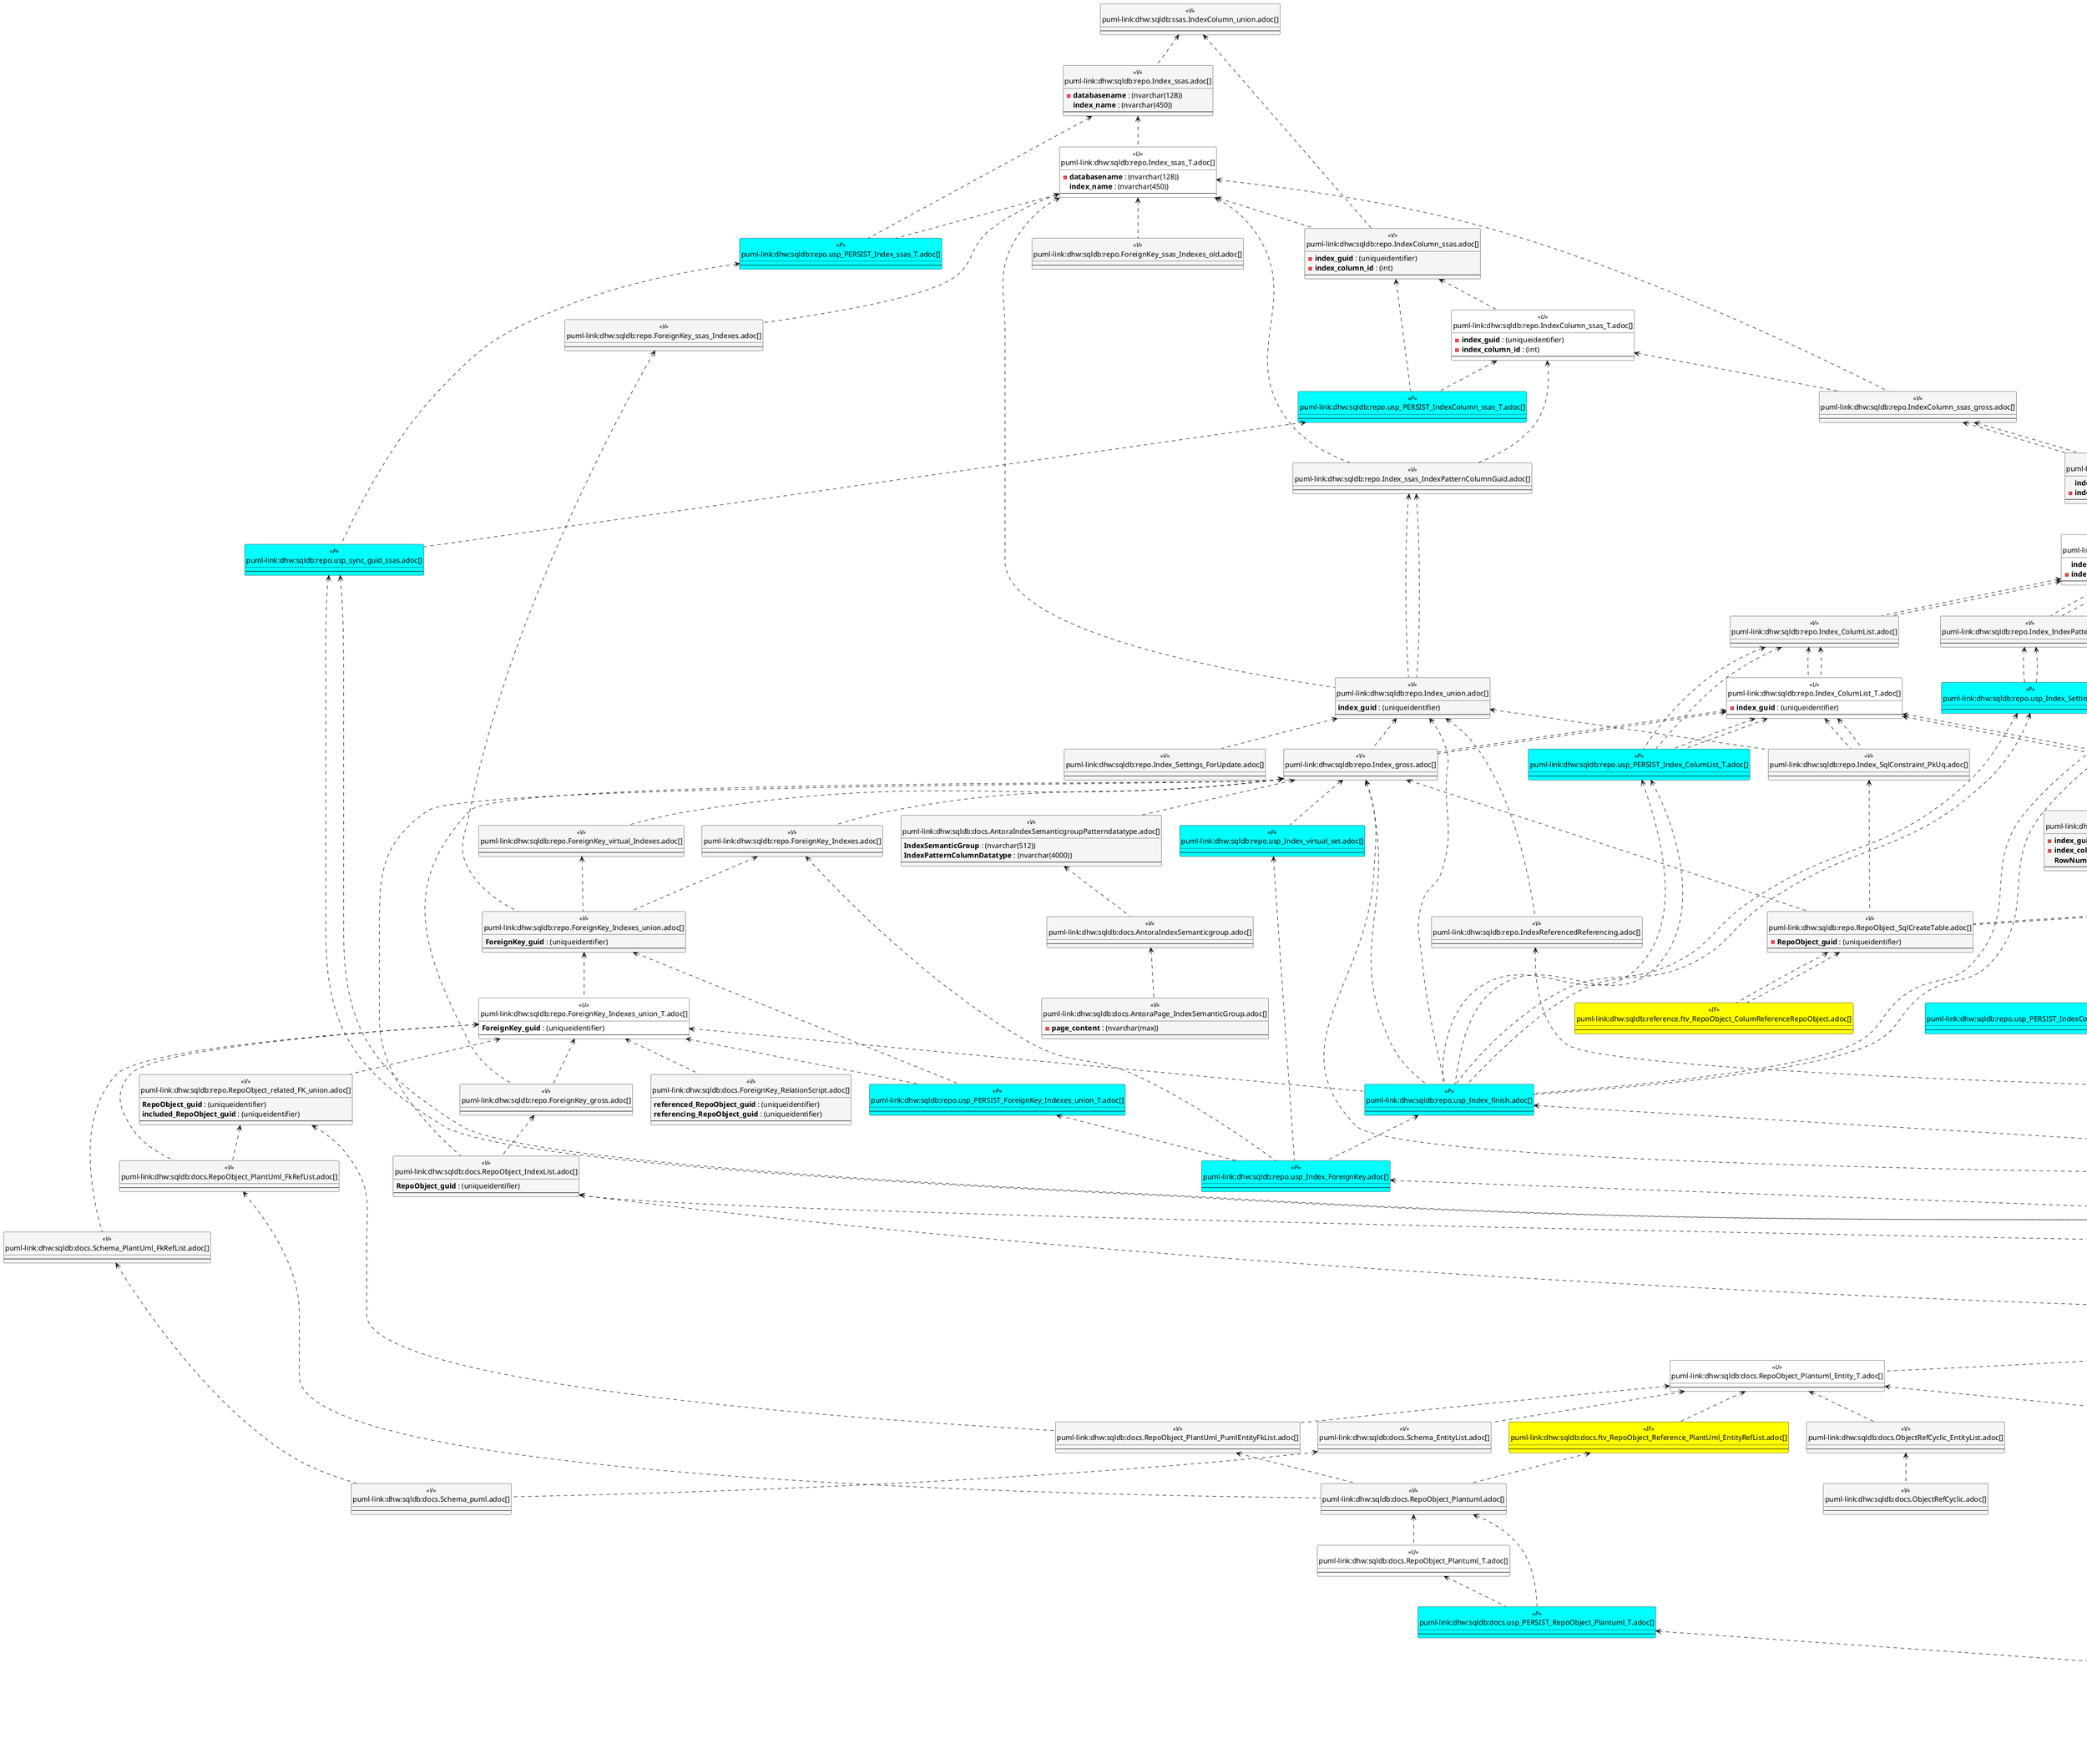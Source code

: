 @startuml
'Left to right direction
top to bottom direction
hide circle
'avoide "." issues:
set namespaceSeparator none


skinparam class {
  BackgroundColor White
  BackgroundColor<<FN>> Yellow
  BackgroundColor<<FS>> Yellow
  BackgroundColor<<FT>> LightGray
  BackgroundColor<<IF>> Yellow
  BackgroundColor<<IS>> Yellow
  BackgroundColor<<P>> Aqua
  BackgroundColor<<PC>> Aqua
  BackgroundColor<<SN>> Yellow
  BackgroundColor<<SO>> SlateBlue
  BackgroundColor<<TF>> LightGray
  BackgroundColor<<TR>> Tomato
  BackgroundColor<<U>> White
  BackgroundColor<<V>> WhiteSmoke
  BackgroundColor<<X>> Aqua
  BackgroundColor<<external>> AliceBlue
}


entity "puml-link:dhw:sqldb:docs.AntoraIndexSemanticgroup.adoc[]" as docs.AntoraIndexSemanticgroup << V >> {
  --
}

entity "puml-link:dhw:sqldb:docs.AntoraIndexSemanticgroupPatterndatatype.adoc[]" as docs.AntoraIndexSemanticgroupPatterndatatype << V >> {
  **IndexSemanticGroup** : (nvarchar(512))
  **IndexPatternColumnDatatype** : (nvarchar(4000))
  --
}

entity "puml-link:dhw:sqldb:docs.AntoraPage_IndexSemanticGroup.adoc[]" as docs.AntoraPage_IndexSemanticGroup << V >> {
  - **page_content** : (nvarchar(max))
  --
}

entity "puml-link:dhw:sqldb:docs.ForeignKey_RelationScript.adoc[]" as docs.ForeignKey_RelationScript << V >> {
  **referenced_RepoObject_guid** : (uniqueidentifier)
  **referencing_RepoObject_guid** : (uniqueidentifier)
  --
}

entity "puml-link:dhw:sqldb:docs.ftv_RepoObject_Reference_PlantUml_EntityRefList.adoc[]" as docs.ftv_RepoObject_Reference_PlantUml_EntityRefList << IF >> {
  --
}

entity "puml-link:dhw:sqldb:docs.ObjectRefCyclic.adoc[]" as docs.ObjectRefCyclic << V >> {
  --
}

entity "puml-link:dhw:sqldb:docs.ObjectRefCyclic_EntityList.adoc[]" as docs.ObjectRefCyclic_EntityList << V >> {
  --
}

entity "puml-link:dhw:sqldb:docs.RepoObject_Adoc.adoc[]" as docs.RepoObject_Adoc << V >> {
  --
}

entity "puml-link:dhw:sqldb:docs.RepoObject_Adoc_T.adoc[]" as docs.RepoObject_Adoc_T << U >> {
  --
}

entity "puml-link:dhw:sqldb:docs.RepoObject_ColumnList.adoc[]" as docs.RepoObject_ColumnList << V >> {
  --
}

entity "puml-link:dhw:sqldb:docs.RepoObject_ColumnList_T.adoc[]" as docs.RepoObject_ColumnList_T << U >> {
  - **RepoObject_guid** : (uniqueidentifier)
  --
}

entity "puml-link:dhw:sqldb:docs.RepoObject_IndexList.adoc[]" as docs.RepoObject_IndexList << V >> {
  **RepoObject_guid** : (uniqueidentifier)
  --
}

entity "puml-link:dhw:sqldb:docs.RepoObject_IndexList_T.adoc[]" as docs.RepoObject_IndexList_T << U >> {
  **RepoObject_guid** : (uniqueidentifier)
  --
}

entity "puml-link:dhw:sqldb:docs.RepoObject_Plantuml.adoc[]" as docs.RepoObject_Plantuml << V >> {
  --
}

entity "puml-link:dhw:sqldb:docs.RepoObject_Plantuml_Entity.adoc[]" as docs.RepoObject_Plantuml_Entity << V >> {
  --
}

entity "puml-link:dhw:sqldb:docs.RepoObject_Plantuml_Entity_T.adoc[]" as docs.RepoObject_Plantuml_Entity_T << U >> {
  --
}

entity "puml-link:dhw:sqldb:docs.RepoObject_PlantUml_FkRefList.adoc[]" as docs.RepoObject_PlantUml_FkRefList << V >> {
  --
}

entity "puml-link:dhw:sqldb:docs.RepoObject_PlantUml_PumlEntityFkList.adoc[]" as docs.RepoObject_PlantUml_PumlEntityFkList << V >> {
  --
}

entity "puml-link:dhw:sqldb:docs.RepoObject_Plantuml_T.adoc[]" as docs.RepoObject_Plantuml_T << U >> {
  --
}

entity "puml-link:dhw:sqldb:docs.Schema_EntityList.adoc[]" as docs.Schema_EntityList << V >> {
  --
}

entity "puml-link:dhw:sqldb:docs.Schema_PlantUml_FkRefList.adoc[]" as docs.Schema_PlantUml_FkRefList << V >> {
  --
}

entity "puml-link:dhw:sqldb:docs.Schema_puml.adoc[]" as docs.Schema_puml << V >> {
  --
}

entity "puml-link:dhw:sqldb:docs.usp_AntoraExport.adoc[]" as docs.usp_AntoraExport << P >> {
  --
}

entity "puml-link:dhw:sqldb:docs.usp_AntoraExport_ObjectPartialProperties.adoc[]" as docs.usp_AntoraExport_ObjectPartialProperties << P >> {
  --
}

entity "puml-link:dhw:sqldb:docs.usp_AntoraExport_ObjectPuml.adoc[]" as docs.usp_AntoraExport_ObjectPuml << P >> {
  --
}

entity "puml-link:dhw:sqldb:docs.usp_PERSIST_RepoObject_Adoc_T.adoc[]" as docs.usp_PERSIST_RepoObject_Adoc_T << P >> {
  --
}

entity "puml-link:dhw:sqldb:docs.usp_PERSIST_RepoObject_ColumnList_T.adoc[]" as docs.usp_PERSIST_RepoObject_ColumnList_T << P >> {
  --
}

entity "puml-link:dhw:sqldb:docs.usp_PERSIST_RepoObject_IndexList_T.adoc[]" as docs.usp_PERSIST_RepoObject_IndexList_T << P >> {
  --
}

entity "puml-link:dhw:sqldb:docs.usp_PERSIST_RepoObject_Plantuml_Entity_T.adoc[]" as docs.usp_PERSIST_RepoObject_Plantuml_Entity_T << P >> {
  --
}

entity "puml-link:dhw:sqldb:docs.usp_PERSIST_RepoObject_Plantuml_T.adoc[]" as docs.usp_PERSIST_RepoObject_Plantuml_T << P >> {
  --
}

entity "puml-link:dhw:sqldb:property.RepoObjectProperty_Collect_source_ROGross.adoc[]" as property.RepoObjectProperty_Collect_source_ROGross << V >> {
  - **RepoObject_guid** : (uniqueidentifier)
  - **property_name** : (varchar(39))
  --
}

entity "puml-link:dhw:sqldb:property.usp_RepoObject_Inheritance.adoc[]" as property.usp_RepoObject_Inheritance << P >> {
  --
}

entity "puml-link:dhw:sqldb:property.usp_RepoObjectProperty_collect.adoc[]" as property.usp_RepoObjectProperty_collect << P >> {
  --
}

entity "puml-link:dhw:sqldb:reference.ftv_RepoObject_ColumReferenceRepoObject.adoc[]" as reference.ftv_RepoObject_ColumReferenceRepoObject << IF >> {
  --
}

entity "puml-link:dhw:sqldb:repo.check_IndexColumn_virtual_referenced_setpoint.adoc[]" as repo.check_IndexColumn_virtual_referenced_setpoint << V >> {
  --
}

entity "puml-link:dhw:sqldb:repo.ForeignKey_gross.adoc[]" as repo.ForeignKey_gross << V >> {
  --
}

entity "puml-link:dhw:sqldb:repo.ForeignKey_Indexes.adoc[]" as repo.ForeignKey_Indexes << V >> {
  --
}

entity "puml-link:dhw:sqldb:repo.ForeignKey_Indexes_union.adoc[]" as repo.ForeignKey_Indexes_union << V >> {
  **ForeignKey_guid** : (uniqueidentifier)
  --
}

entity "puml-link:dhw:sqldb:repo.ForeignKey_Indexes_union_T.adoc[]" as repo.ForeignKey_Indexes_union_T << U >> {
  **ForeignKey_guid** : (uniqueidentifier)
  --
}

entity "puml-link:dhw:sqldb:repo.ForeignKey_ssas_Indexes.adoc[]" as repo.ForeignKey_ssas_Indexes << V >> {
  --
}

entity "puml-link:dhw:sqldb:repo.ForeignKey_ssas_Indexes_old.adoc[]" as repo.ForeignKey_ssas_Indexes_old << V >> {
  --
}

entity "puml-link:dhw:sqldb:repo.ForeignKey_virtual_Indexes.adoc[]" as repo.ForeignKey_virtual_Indexes << V >> {
  --
}

entity "puml-link:dhw:sqldb:repo.Index_ColumList.adoc[]" as repo.Index_ColumList << V >> {
  --
}

entity "puml-link:dhw:sqldb:repo.Index_ColumList_T.adoc[]" as repo.Index_ColumList_T << U >> {
  - **index_guid** : (uniqueidentifier)
  --
}

entity "puml-link:dhw:sqldb:repo.Index_gross.adoc[]" as repo.Index_gross << V >> {
  --
}

entity "puml-link:dhw:sqldb:repo.Index_IndexPattern.adoc[]" as repo.Index_IndexPattern << V >> {
  --
}

entity "puml-link:dhw:sqldb:repo.Index_referencing_IndexPatternColumnGuid.adoc[]" as repo.Index_referencing_IndexPatternColumnGuid << V >> {
  **source_index_guid** : (uniqueidentifier)
  **referencing_RepoObject_guid** : (uniqueidentifier)
  --
}

entity "puml-link:dhw:sqldb:repo.Index_Settings_ForUpdate.adoc[]" as repo.Index_Settings_ForUpdate << V >> {
  --
}

entity "puml-link:dhw:sqldb:repo.Index_SqlConstraint_PkUq.adoc[]" as repo.Index_SqlConstraint_PkUq << V >> {
  --
}

entity "puml-link:dhw:sqldb:repo.Index_ssas.adoc[]" as repo.Index_ssas << V >> {
  - **databasename** : (nvarchar(128))
  **index_name** : (nvarchar(450))
  --
}

entity "puml-link:dhw:sqldb:repo.Index_ssas_IndexPatternColumnGuid.adoc[]" as repo.Index_ssas_IndexPatternColumnGuid << V >> {
  --
}

entity "puml-link:dhw:sqldb:repo.Index_ssas_T.adoc[]" as repo.Index_ssas_T << U >> {
  - **databasename** : (nvarchar(128))
  **index_name** : (nvarchar(450))
  --
}

entity "puml-link:dhw:sqldb:repo.Index_union.adoc[]" as repo.Index_union << V >> {
  **index_guid** : (uniqueidentifier)
  --
}

entity "puml-link:dhw:sqldb:repo.IndexColumn_ReferencedReferencing_HasFullColumnsInReferencing.adoc[]" as repo.IndexColumn_ReferencedReferencing_HasFullColumnsInReferencing << V >> {
  - **index_guid** : (uniqueidentifier)
  - **index_column_id** : (int)
  **RowNumberInReferencing** : (bigint)
  --
}

entity "puml-link:dhw:sqldb:repo.IndexColumn_ReferencedReferencing_HasFullColumnsInReferencing_check.adoc[]" as repo.IndexColumn_ReferencedReferencing_HasFullColumnsInReferencing_check << V >> {
  --
}

entity "puml-link:dhw:sqldb:repo.IndexColumn_ReferencedReferencing_HasFullColumnsInReferencing_T.adoc[]" as repo.IndexColumn_ReferencedReferencing_HasFullColumnsInReferencing_T << U >> {
  **index_guid** : (uniqueidentifier)
  - **index_column_id** : (int)
  **RowNumberInReferencing** : (bigint)
  --
}

entity "puml-link:dhw:sqldb:repo.IndexColumn_ssas.adoc[]" as repo.IndexColumn_ssas << V >> {
  - **index_guid** : (uniqueidentifier)
  - **index_column_id** : (int)
  --
}

entity "puml-link:dhw:sqldb:repo.IndexColumn_ssas_gross.adoc[]" as repo.IndexColumn_ssas_gross << V >> {
  --
}

entity "puml-link:dhw:sqldb:repo.IndexColumn_ssas_T.adoc[]" as repo.IndexColumn_ssas_T << U >> {
  - **index_guid** : (uniqueidentifier)
  - **index_column_id** : (int)
  --
}

entity "puml-link:dhw:sqldb:repo.IndexColumn_union.adoc[]" as repo.IndexColumn_union << V >> {
  **index_guid** : (uniqueidentifier)
  - **index_column_id** : (int)
  --
}

entity "puml-link:dhw:sqldb:repo.IndexColumn_union_T.adoc[]" as repo.IndexColumn_union_T << U >> {
  **index_guid** : (uniqueidentifier)
  - **index_column_id** : (int)
  --
}

entity "puml-link:dhw:sqldb:repo.IndexColumn_virtual_referenced_setpoint.adoc[]" as repo.IndexColumn_virtual_referenced_setpoint << V >> {
  - **index_guid** : (uniqueidentifier)
  - **index_column_id** : (int)
  --
}

entity "puml-link:dhw:sqldb:repo.IndexReferencedReferencing.adoc[]" as repo.IndexReferencedReferencing << V >> {
  --
}

entity "puml-link:dhw:sqldb:repo.IndexReferencedReferencing_HasFullColumnsInReferencing.adoc[]" as repo.IndexReferencedReferencing_HasFullColumnsInReferencing << V >> {
  --
}

entity "puml-link:dhw:sqldb:repo.RepoObject_ColumnList.adoc[]" as repo.RepoObject_ColumnList << V >> {
  --
}

entity "puml-link:dhw:sqldb:repo.RepoObject_gross2.adoc[]" as repo.RepoObject_gross2 << V >> {
  --
}

entity "puml-link:dhw:sqldb:repo.RepoObject_related_FK_union.adoc[]" as repo.RepoObject_related_FK_union << V >> {
  **RepoObject_guid** : (uniqueidentifier)
  **included_RepoObject_guid** : (uniqueidentifier)
  --
}

entity "puml-link:dhw:sqldb:repo.RepoObject_SqlCreateTable.adoc[]" as repo.RepoObject_SqlCreateTable << V >> {
  - **RepoObject_guid** : (uniqueidentifier)
  --
}

entity "puml-link:dhw:sqldb:repo.RepoObjectColumn_gross2.adoc[]" as repo.RepoObjectColumn_gross2 << V >> {
  --
}

entity "puml-link:dhw:sqldb:repo.usp_Index_finish.adoc[]" as repo.usp_Index_finish << P >> {
  --
}

entity "puml-link:dhw:sqldb:repo.usp_Index_ForeignKey.adoc[]" as repo.usp_Index_ForeignKey << P >> {
  --
}

entity "puml-link:dhw:sqldb:repo.usp_index_inheritance.adoc[]" as repo.usp_index_inheritance << P >> {
  --
}

entity "puml-link:dhw:sqldb:repo.usp_Index_Settings.adoc[]" as repo.usp_Index_Settings << P >> {
  --
}

entity "puml-link:dhw:sqldb:repo.usp_Index_virtual_set.adoc[]" as repo.usp_Index_virtual_set << P >> {
  --
}

entity "puml-link:dhw:sqldb:repo.usp_main.adoc[]" as repo.usp_main << P >> {
  --
}

entity "puml-link:dhw:sqldb:repo.usp_PERSIST_ForeignKey_Indexes_union_T.adoc[]" as repo.usp_PERSIST_ForeignKey_Indexes_union_T << P >> {
  --
}

entity "puml-link:dhw:sqldb:repo.usp_PERSIST_Index_ColumList_T.adoc[]" as repo.usp_PERSIST_Index_ColumList_T << P >> {
  --
}

entity "puml-link:dhw:sqldb:repo.usp_PERSIST_Index_ssas_T.adoc[]" as repo.usp_PERSIST_Index_ssas_T << P >> {
  --
}

entity "puml-link:dhw:sqldb:repo.usp_PERSIST_IndexColumn_ReferencedReferencing_HasFullColumnsInReferencing_T.adoc[]" as repo.usp_PERSIST_IndexColumn_ReferencedReferencing_HasFullColumnsInReferencing_T << P >> {
  --
}

entity "puml-link:dhw:sqldb:repo.usp_PERSIST_IndexColumn_ssas_T.adoc[]" as repo.usp_PERSIST_IndexColumn_ssas_T << P >> {
  --
}

entity "puml-link:dhw:sqldb:repo.usp_PERSIST_IndexColumn_union_T.adoc[]" as repo.usp_PERSIST_IndexColumn_union_T << P >> {
  --
}

entity "puml-link:dhw:sqldb:repo.usp_sync_guid_ssas.adoc[]" as repo.usp_sync_guid_ssas << P >> {
  --
}

entity "puml-link:dhw:sqldb:ssas.IndexColumn_union.adoc[]" as ssas.IndexColumn_union << V >> {
  --
}

entity "puml-link:dhw:sqldb:uspgenerator.GeneratorUspStep_Persistence_src.adoc[]" as uspgenerator.GeneratorUspStep_Persistence_src << V >> {
  - **usp_id** : (int)
  --
}

entity "puml-link:dhw:sqldb:uspgenerator.usp_GeneratorUsp_insert_update_persistence.adoc[]" as uspgenerator.usp_GeneratorUsp_insert_update_persistence << P >> {
  --
}

docs.AntoraIndexSemanticgroup <.. docs.AntoraPage_IndexSemanticGroup
docs.AntoraIndexSemanticgroupPatterndatatype <.. docs.AntoraIndexSemanticgroup
docs.ftv_RepoObject_Reference_PlantUml_EntityRefList <.. docs.RepoObject_Plantuml
docs.ObjectRefCyclic_EntityList <.. docs.ObjectRefCyclic
docs.RepoObject_Adoc <.. docs.RepoObject_Adoc_T
docs.RepoObject_Adoc <.. docs.usp_PERSIST_RepoObject_Adoc_T
docs.REpoObject_Adoc_T <.. docs.usp_PERSIST_RepoObject_Adoc_T
docs.RepoObject_ColumnList <.. docs.RepoObject_ColumnList_T
docs.RepoObject_ColumnList <.. docs.usp_PERSIST_RepoObject_ColumnList_T
docs.RepoObject_ColumnList <.. docs.RepoObject_ColumnList_T
docs.RepoObject_ColumnList <.. docs.usp_PERSIST_RepoObject_ColumnList_T
docs.RepoObject_ColumnList_T <.. docs.RepoObject_Adoc
docs.RepoObject_ColumnList_T <.. docs.RepoObject_Plantuml_Entity
docs.RepoObject_ColumnList_T <.. docs.usp_PERSIST_RepoObject_ColumnList_T
docs.RepoObject_ColumnList_T <.. docs.RepoObject_Adoc
docs.RepoObject_ColumnList_T <.. docs.RepoObject_Plantuml_Entity
docs.RepoObject_ColumnList_T <.. docs.usp_PERSIST_RepoObject_ColumnList_T
docs.RepoObject_IndexList <.. docs.RepoObject_IndexList_T
docs.RepoObject_IndexList <.. docs.usp_PERSIST_RepoObject_IndexList_T
docs.RepoObject_IndexList_T <.. docs.RepoObject_Adoc
docs.RepoObject_IndexList_T <.. docs.RepoObject_Plantuml_Entity
docs.RepoObject_IndexList_T <.. docs.usp_PERSIST_RepoObject_IndexList_T
docs.RepoObject_Plantuml <.. docs.RepoObject_Plantuml_T
docs.RepoObject_Plantuml <.. docs.usp_PERSIST_RepoObject_Plantuml_T
docs.RepoObject_Plantuml_Entity <.. docs.RepoObject_Plantuml_Entity_T
docs.RepoObject_Plantuml_Entity <.. docs.usp_PERSIST_RepoObject_Plantuml_Entity_T
docs.RepoObject_Plantuml_Entity_T <.. docs.usp_PERSIST_RepoObject_Plantuml_Entity_T
docs.RepoObject_Plantuml_Entity_T <.. docs.ftv_RepoObject_Reference_PlantUml_EntityRefList
docs.RepoObject_Plantuml_Entity_T <.. docs.RepoObject_PlantUml_PumlEntityFkList
docs.RepoObject_Plantuml_Entity_T <.. docs.ObjectRefCyclic_EntityList
docs.RepoObject_Plantuml_Entity_T <.. docs.Schema_EntityList
docs.RepoObject_PlantUml_FkRefList <.. docs.RepoObject_Plantuml
docs.RepoObject_PlantUml_PumlEntityFkList <.. docs.RepoObject_Plantuml
docs.RepoObject_Plantuml_T <.. docs.usp_PERSIST_RepoObject_Plantuml_T
docs.Schema_EntityList <.. docs.Schema_puml
docs.Schema_PlantUml_FkRefList <.. docs.Schema_puml
docs.usp_AntoraExport_ObjectPartialProperties <.. docs.usp_AntoraExport
docs.usp_AntoraExport_ObjectPuml <.. docs.usp_AntoraExport
docs.usp_AntoraExport_ObjectPuml <.. docs.usp_AntoraExport
docs.usp_PERSIST_RepoObject_Adoc_T <.. docs.usp_AntoraExport_ObjectPartialProperties
docs.usp_PERSIST_RepoObject_ColumnList_T <.. docs.usp_AntoraExport_ObjectPartialProperties
docs.usp_PERSIST_RepoObject_ColumnList_T <.. docs.usp_AntoraExport_ObjectPartialProperties
docs.usp_PERSIST_RepoObject_IndexList_T <.. docs.usp_AntoraExport_ObjectPartialProperties
docs.usp_PERSIST_RepoObject_Plantuml_Entity_T <.. docs.usp_AntoraExport_ObjectPuml
docs.usp_PERSIST_RepoObject_Plantuml_T <.. docs.usp_AntoraExport_ObjectPuml
property.RepoObjectProperty_Collect_source_ROGross <.. property.usp_RepoObjectProperty_collect
property.RepoObjectProperty_Collect_source_ROGross <.. property.usp_RepoObjectProperty_collect
property.usp_RepoObject_Inheritance <.. repo.usp_main
property.usp_RepoObject_Inheritance <.. repo.usp_main
property.usp_RepoObjectProperty_collect <.. repo.usp_main
property.usp_RepoObjectProperty_collect <.. property.usp_RepoObject_Inheritance
property.usp_RepoObjectProperty_collect <.. repo.usp_main
property.usp_RepoObjectProperty_collect <.. property.usp_RepoObject_Inheritance
repo.ForeignKey_gross <.. docs.RepoObject_IndexList
repo.ForeignKey_Indexes <.. repo.ForeignKey_Indexes_union
repo.ForeignKey_Indexes <.. repo.usp_Index_ForeignKey
repo.ForeignKey_Indexes_union <.. repo.ForeignKey_Indexes_union_T
repo.ForeignKey_Indexes_union <.. repo.usp_PERSIST_ForeignKey_Indexes_union_T
repo.ForeignKey_Indexes_union_T <.. repo.usp_Index_finish
repo.ForeignKey_Indexes_union_T <.. docs.ForeignKey_RelationScript
repo.ForeignKey_Indexes_union_T <.. repo.ForeignKey_gross
repo.ForeignKey_Indexes_union_T <.. repo.RepoObject_related_FK_union
repo.ForeignKey_Indexes_union_T <.. docs.RepoObject_PlantUml_FkRefList
repo.ForeignKey_Indexes_union_T <.. repo.usp_PERSIST_ForeignKey_Indexes_union_T
repo.ForeignKey_Indexes_union_T <.. docs.Schema_PlantUml_FkRefList
repo.ForeignKey_ssas_Indexes <.. repo.ForeignKey_Indexes_union
repo.ForeignKey_virtual_Indexes <.. repo.ForeignKey_Indexes_union
repo.Index_ColumList <.. repo.Index_ColumList_T
repo.Index_ColumList <.. repo.usp_PERSIST_Index_ColumList_T
repo.Index_ColumList <.. repo.Index_ColumList_T
repo.Index_ColumList <.. repo.usp_PERSIST_Index_ColumList_T
repo.Index_ColumList_T <.. repo.Index_SqlConstraint_PkUq
repo.Index_ColumList_T <.. uspgenerator.GeneratorUspStep_Persistence_src
repo.Index_ColumList_T <.. repo.Index_gross
repo.Index_ColumList_T <.. repo.usp_PERSIST_Index_ColumList_T
repo.Index_ColumList_T <.. repo.Index_SqlConstraint_PkUq
repo.Index_ColumList_T <.. uspgenerator.GeneratorUspStep_Persistence_src
repo.Index_ColumList_T <.. repo.Index_gross
repo.Index_ColumList_T <.. repo.usp_PERSIST_Index_ColumList_T
repo.Index_gross <.. repo.RepoObject_SqlCreateTable
repo.Index_gross <.. repo.usp_index_inheritance
repo.Index_gross <.. repo.usp_Index_virtual_set
repo.Index_gross <.. repo.ForeignKey_Indexes
repo.Index_gross <.. repo.ForeignKey_virtual_Indexes
repo.Index_gross <.. repo.usp_Index_finish
repo.Index_gross <.. docs.RepoObject_IndexList
repo.Index_gross <.. docs.AntoraIndexSemanticgroupPatterndatatype
repo.Index_gross <.. repo.ForeignKey_gross
repo.Index_IndexPattern <.. repo.usp_Index_Settings
repo.Index_IndexPattern <.. repo.usp_Index_Settings
repo.Index_referencing_IndexPatternColumnGuid <.. repo.IndexReferencedReferencing_HasFullColumnsInReferencing
repo.Index_referencing_IndexPatternColumnGuid <.. repo.IndexReferencedReferencing_HasFullColumnsInReferencing
repo.Index_SqlConstraint_PkUq <.. repo.RepoObject_SqlCreateTable
repo.Index_ssas <.. repo.Index_ssas_T
repo.Index_ssas <.. repo.usp_PERSIST_Index_ssas_T
repo.Index_ssas_IndexPatternColumnGuid <.. repo.Index_union
repo.Index_ssas_IndexPatternColumnGuid <.. repo.Index_union
repo.Index_ssas_T <.. repo.Index_union
repo.Index_ssas_T <.. repo.IndexColumn_ssas
repo.Index_ssas_T <.. repo.Index_ssas_IndexPatternColumnGuid
repo.Index_ssas_T <.. repo.usp_PERSIST_Index_ssas_T
repo.Index_ssas_T <.. repo.ForeignKey_ssas_Indexes
repo.Index_ssas_T <.. repo.IndexColumn_ssas_gross
repo.Index_ssas_T <.. repo.ForeignKey_ssas_Indexes_old
repo.Index_union <.. repo.IndexReferencedReferencing
repo.Index_union <.. repo.Index_SqlConstraint_PkUq
repo.Index_union <.. repo.Index_gross
repo.Index_union <.. repo.usp_Index_finish
repo.Index_union <.. repo.Index_Settings_ForUpdate
repo.IndexColumn_ReferencedReferencing_HasFullColumnsInReferencing <.. repo.IndexColumn_ReferencedReferencing_HasFullColumnsInReferencing_T
repo.IndexColumn_ReferencedReferencing_HasFullColumnsInReferencing <.. repo.usp_PERSIST_IndexColumn_ReferencedReferencing_HasFullColumnsInReferencing_T
repo.IndexColumn_ReferencedReferencing_HasFullColumnsInReferencing <.. repo.IndexColumn_ReferencedReferencing_HasFullColumnsInReferencing_T
repo.IndexColumn_ReferencedReferencing_HasFullColumnsInReferencing <.. repo.usp_PERSIST_IndexColumn_ReferencedReferencing_HasFullColumnsInReferencing_T
repo.IndexColumn_ReferencedReferencing_HasFullColumnsInReferencing_T <.. repo.Index_referencing_IndexPatternColumnGuid
repo.IndexColumn_ReferencedReferencing_HasFullColumnsInReferencing_T <.. repo.usp_PERSIST_IndexColumn_ReferencedReferencing_HasFullColumnsInReferencing_T
repo.IndexColumn_ReferencedReferencing_HasFullColumnsInReferencing_T <.. repo.IndexColumn_ReferencedReferencing_HasFullColumnsInReferencing_check
repo.IndexColumn_ReferencedReferencing_HasFullColumnsInReferencing_T <.. repo.IndexColumn_virtual_referenced_setpoint
repo.IndexColumn_ReferencedReferencing_HasFullColumnsInReferencing_T <.. repo.IndexReferencedReferencing_HasFullColumnsInReferencing
repo.IndexColumn_ReferencedReferencing_HasFullColumnsInReferencing_T <.. repo.Index_referencing_IndexPatternColumnGuid
repo.IndexColumn_ReferencedReferencing_HasFullColumnsInReferencing_T <.. repo.usp_PERSIST_IndexColumn_ReferencedReferencing_HasFullColumnsInReferencing_T
repo.IndexColumn_ReferencedReferencing_HasFullColumnsInReferencing_T <.. repo.IndexColumn_ReferencedReferencing_HasFullColumnsInReferencing_check
repo.IndexColumn_ReferencedReferencing_HasFullColumnsInReferencing_T <.. repo.IndexColumn_virtual_referenced_setpoint
repo.IndexColumn_ReferencedReferencing_HasFullColumnsInReferencing_T <.. repo.IndexReferencedReferencing_HasFullColumnsInReferencing
repo.IndexColumn_ssas <.. repo.IndexColumn_ssas_T
repo.IndexColumn_ssas <.. repo.usp_PERSIST_IndexColumn_ssas_T
repo.IndexColumn_ssas_gross <.. repo.IndexColumn_union
repo.IndexColumn_ssas_gross <.. repo.IndexColumn_union
repo.IndexColumn_ssas_T <.. repo.Index_ssas_IndexPatternColumnGuid
repo.IndexColumn_ssas_T <.. repo.usp_PERSIST_IndexColumn_ssas_T
repo.IndexColumn_ssas_T <.. repo.IndexColumn_ssas_gross
repo.IndexColumn_union <.. repo.IndexColumn_union_T
repo.IndexColumn_union <.. repo.usp_PERSIST_IndexColumn_union_T
repo.IndexColumn_union <.. repo.IndexColumn_union_T
repo.IndexColumn_union <.. repo.usp_PERSIST_IndexColumn_union_T
repo.IndexColumn_union_T <.. repo.Index_ColumList
repo.IndexColumn_union_T <.. repo.Index_IndexPattern
repo.IndexColumn_union_T <.. repo.IndexColumn_ReferencedReferencing_HasFullColumnsInReferencing
repo.IndexColumn_union_T <.. repo.RepoObjectColumn_gross2
repo.IndexColumn_union_T <.. repo.usp_PERSIST_IndexColumn_union_T
repo.IndexColumn_union_T <.. repo.Index_ColumList
repo.IndexColumn_union_T <.. repo.Index_IndexPattern
repo.IndexColumn_union_T <.. repo.IndexColumn_ReferencedReferencing_HasFullColumnsInReferencing
repo.IndexColumn_union_T <.. repo.RepoObjectColumn_gross2
repo.IndexColumn_union_T <.. repo.usp_PERSIST_IndexColumn_union_T
repo.IndexColumn_virtual_referenced_setpoint <.. repo.check_IndexColumn_virtual_referenced_setpoint
repo.IndexColumn_virtual_referenced_setpoint <.. repo.usp_index_inheritance
repo.IndexColumn_virtual_referenced_setpoint <.. repo.check_IndexColumn_virtual_referenced_setpoint
repo.IndexColumn_virtual_referenced_setpoint <.. repo.usp_index_inheritance
repo.IndexReferencedReferencing <.. repo.IndexReferencedReferencing_HasFullColumnsInReferencing
repo.IndexReferencedReferencing_HasFullColumnsInReferencing <.. repo.usp_index_inheritance
repo.RepoObject_ColumnList <.. repo.RepoObject_SqlCreateTable
repo.RepoObject_ColumnList <.. repo.RepoObject_gross2
repo.RepoObject_ColumnList <.. repo.RepoObject_SqlCreateTable
repo.RepoObject_ColumnList <.. repo.RepoObject_gross2
repo.RepoObject_gross2 <.. uspgenerator.GeneratorUspStep_Persistence_src
repo.RepoObject_gross2 <.. docs.RepoObject_Adoc
repo.RepoObject_gross2 <.. property.RepoObjectProperty_Collect_source_ROGross
repo.RepoObject_gross2 <.. uspgenerator.GeneratorUspStep_Persistence_src
repo.RepoObject_gross2 <.. docs.RepoObject_Adoc
repo.RepoObject_gross2 <.. property.RepoObjectProperty_Collect_source_ROGross
repo.RepoObject_related_FK_union <.. docs.RepoObject_PlantUml_PumlEntityFkList
repo.RepoObject_related_FK_union <.. docs.RepoObject_PlantUml_FkRefList
repo.RepoObject_SqlCreateTable <.. reference.ftv_RepoObject_ColumReferenceRepoObject
repo.RepoObject_SqlCreateTable <.. reference.ftv_RepoObject_ColumReferenceRepoObject
repo.RepoObjectColumn_gross2 <.. repo.RepoObject_ColumnList
repo.RepoObjectColumn_gross2 <.. uspgenerator.usp_GeneratorUsp_insert_update_persistence
repo.RepoObjectColumn_gross2 <.. docs.RepoObject_ColumnList
repo.RepoObjectColumn_gross2 <.. repo.RepoObject_ColumnList
repo.RepoObjectColumn_gross2 <.. uspgenerator.usp_GeneratorUsp_insert_update_persistence
repo.RepoObjectColumn_gross2 <.. docs.RepoObject_ColumnList
repo.usp_Index_finish <.. repo.usp_index_inheritance
repo.usp_Index_finish <.. repo.usp_Index_ForeignKey
repo.usp_Index_ForeignKey <.. repo.usp_main
repo.usp_index_inheritance <.. repo.usp_main
repo.usp_index_inheritance <.. repo.usp_main
repo.usp_Index_Settings <.. repo.usp_Index_finish
repo.usp_Index_Settings <.. repo.usp_Index_finish
repo.usp_Index_virtual_set <.. repo.usp_Index_ForeignKey
repo.usp_PERSIST_ForeignKey_Indexes_union_T <.. repo.usp_Index_ForeignKey
repo.usp_PERSIST_Index_ColumList_T <.. repo.usp_Index_finish
repo.usp_PERSIST_Index_ColumList_T <.. repo.usp_Index_finish
repo.usp_PERSIST_Index_ssas_T <.. repo.usp_sync_guid_ssas
repo.usp_PERSIST_IndexColumn_ReferencedReferencing_HasFullColumnsInReferencing_T <.. repo.usp_index_inheritance
repo.usp_PERSIST_IndexColumn_ReferencedReferencing_HasFullColumnsInReferencing_T <.. repo.usp_index_inheritance
repo.usp_PERSIST_IndexColumn_ssas_T <.. repo.usp_sync_guid_ssas
repo.usp_PERSIST_IndexColumn_union_T <.. repo.usp_Index_finish
repo.usp_PERSIST_IndexColumn_union_T <.. repo.usp_Index_finish
repo.usp_sync_guid_ssas <.. repo.usp_main
repo.usp_sync_guid_ssas <.. repo.usp_main
ssas.IndexColumn_union <.. repo.Index_ssas
ssas.IndexColumn_union <.. repo.IndexColumn_ssas
uspgenerator.GeneratorUspStep_Persistence_src <.. uspgenerator.usp_GeneratorUsp_insert_update_persistence
uspgenerator.GeneratorUspStep_Persistence_src <.. uspgenerator.usp_GeneratorUsp_insert_update_persistence
uspgenerator.usp_GeneratorUsp_insert_update_persistence <.. repo.usp_main
uspgenerator.usp_GeneratorUsp_insert_update_persistence <.. repo.usp_main
@enduml

